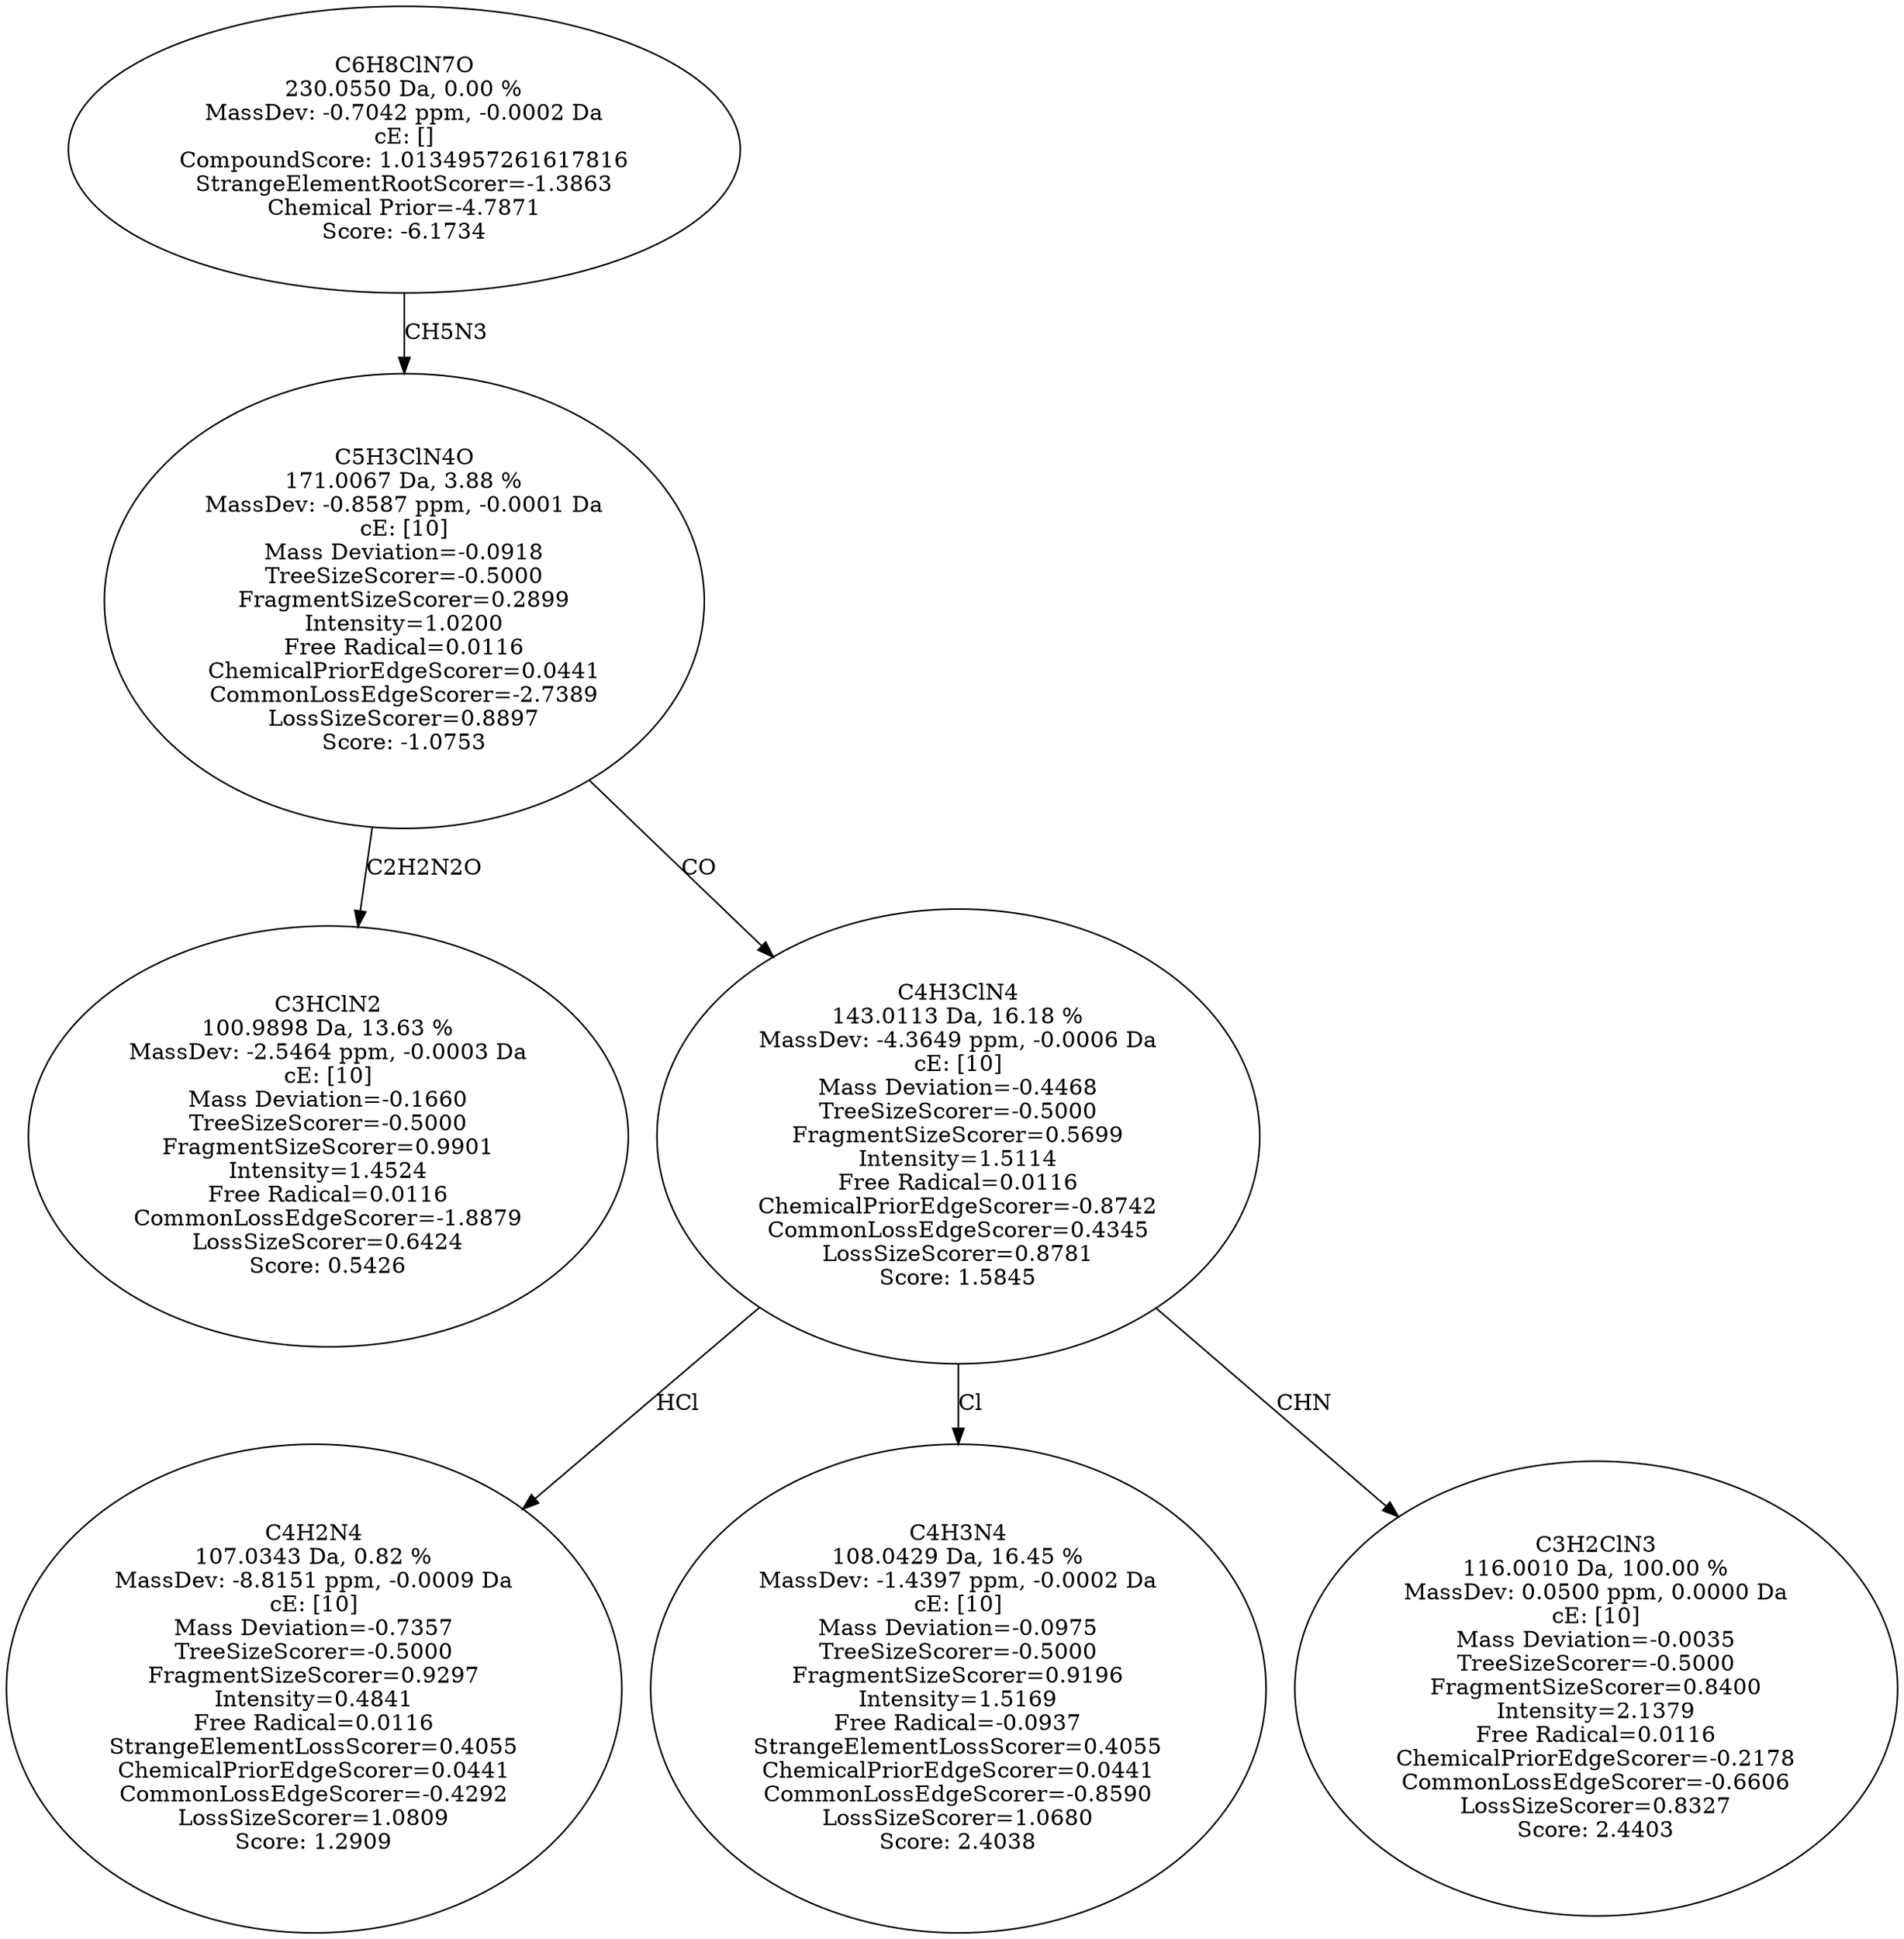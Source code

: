 strict digraph {
v1 [label="C3HClN2\n100.9898 Da, 13.63 %\nMassDev: -2.5464 ppm, -0.0003 Da\ncE: [10]\nMass Deviation=-0.1660\nTreeSizeScorer=-0.5000\nFragmentSizeScorer=0.9901\nIntensity=1.4524\nFree Radical=0.0116\nCommonLossEdgeScorer=-1.8879\nLossSizeScorer=0.6424\nScore: 0.5426"];
v2 [label="C4H2N4\n107.0343 Da, 0.82 %\nMassDev: -8.8151 ppm, -0.0009 Da\ncE: [10]\nMass Deviation=-0.7357\nTreeSizeScorer=-0.5000\nFragmentSizeScorer=0.9297\nIntensity=0.4841\nFree Radical=0.0116\nStrangeElementLossScorer=0.4055\nChemicalPriorEdgeScorer=0.0441\nCommonLossEdgeScorer=-0.4292\nLossSizeScorer=1.0809\nScore: 1.2909"];
v3 [label="C4H3N4\n108.0429 Da, 16.45 %\nMassDev: -1.4397 ppm, -0.0002 Da\ncE: [10]\nMass Deviation=-0.0975\nTreeSizeScorer=-0.5000\nFragmentSizeScorer=0.9196\nIntensity=1.5169\nFree Radical=-0.0937\nStrangeElementLossScorer=0.4055\nChemicalPriorEdgeScorer=0.0441\nCommonLossEdgeScorer=-0.8590\nLossSizeScorer=1.0680\nScore: 2.4038"];
v4 [label="C3H2ClN3\n116.0010 Da, 100.00 %\nMassDev: 0.0500 ppm, 0.0000 Da\ncE: [10]\nMass Deviation=-0.0035\nTreeSizeScorer=-0.5000\nFragmentSizeScorer=0.8400\nIntensity=2.1379\nFree Radical=0.0116\nChemicalPriorEdgeScorer=-0.2178\nCommonLossEdgeScorer=-0.6606\nLossSizeScorer=0.8327\nScore: 2.4403"];
v5 [label="C4H3ClN4\n143.0113 Da, 16.18 %\nMassDev: -4.3649 ppm, -0.0006 Da\ncE: [10]\nMass Deviation=-0.4468\nTreeSizeScorer=-0.5000\nFragmentSizeScorer=0.5699\nIntensity=1.5114\nFree Radical=0.0116\nChemicalPriorEdgeScorer=-0.8742\nCommonLossEdgeScorer=0.4345\nLossSizeScorer=0.8781\nScore: 1.5845"];
v6 [label="C5H3ClN4O\n171.0067 Da, 3.88 %\nMassDev: -0.8587 ppm, -0.0001 Da\ncE: [10]\nMass Deviation=-0.0918\nTreeSizeScorer=-0.5000\nFragmentSizeScorer=0.2899\nIntensity=1.0200\nFree Radical=0.0116\nChemicalPriorEdgeScorer=0.0441\nCommonLossEdgeScorer=-2.7389\nLossSizeScorer=0.8897\nScore: -1.0753"];
v7 [label="C6H8ClN7O\n230.0550 Da, 0.00 %\nMassDev: -0.7042 ppm, -0.0002 Da\ncE: []\nCompoundScore: 1.0134957261617816\nStrangeElementRootScorer=-1.3863\nChemical Prior=-4.7871\nScore: -6.1734"];
v6 -> v1 [label="C2H2N2O"];
v5 -> v2 [label="HCl"];
v5 -> v3 [label="Cl"];
v5 -> v4 [label="CHN"];
v6 -> v5 [label="CO"];
v7 -> v6 [label="CH5N3"];
}